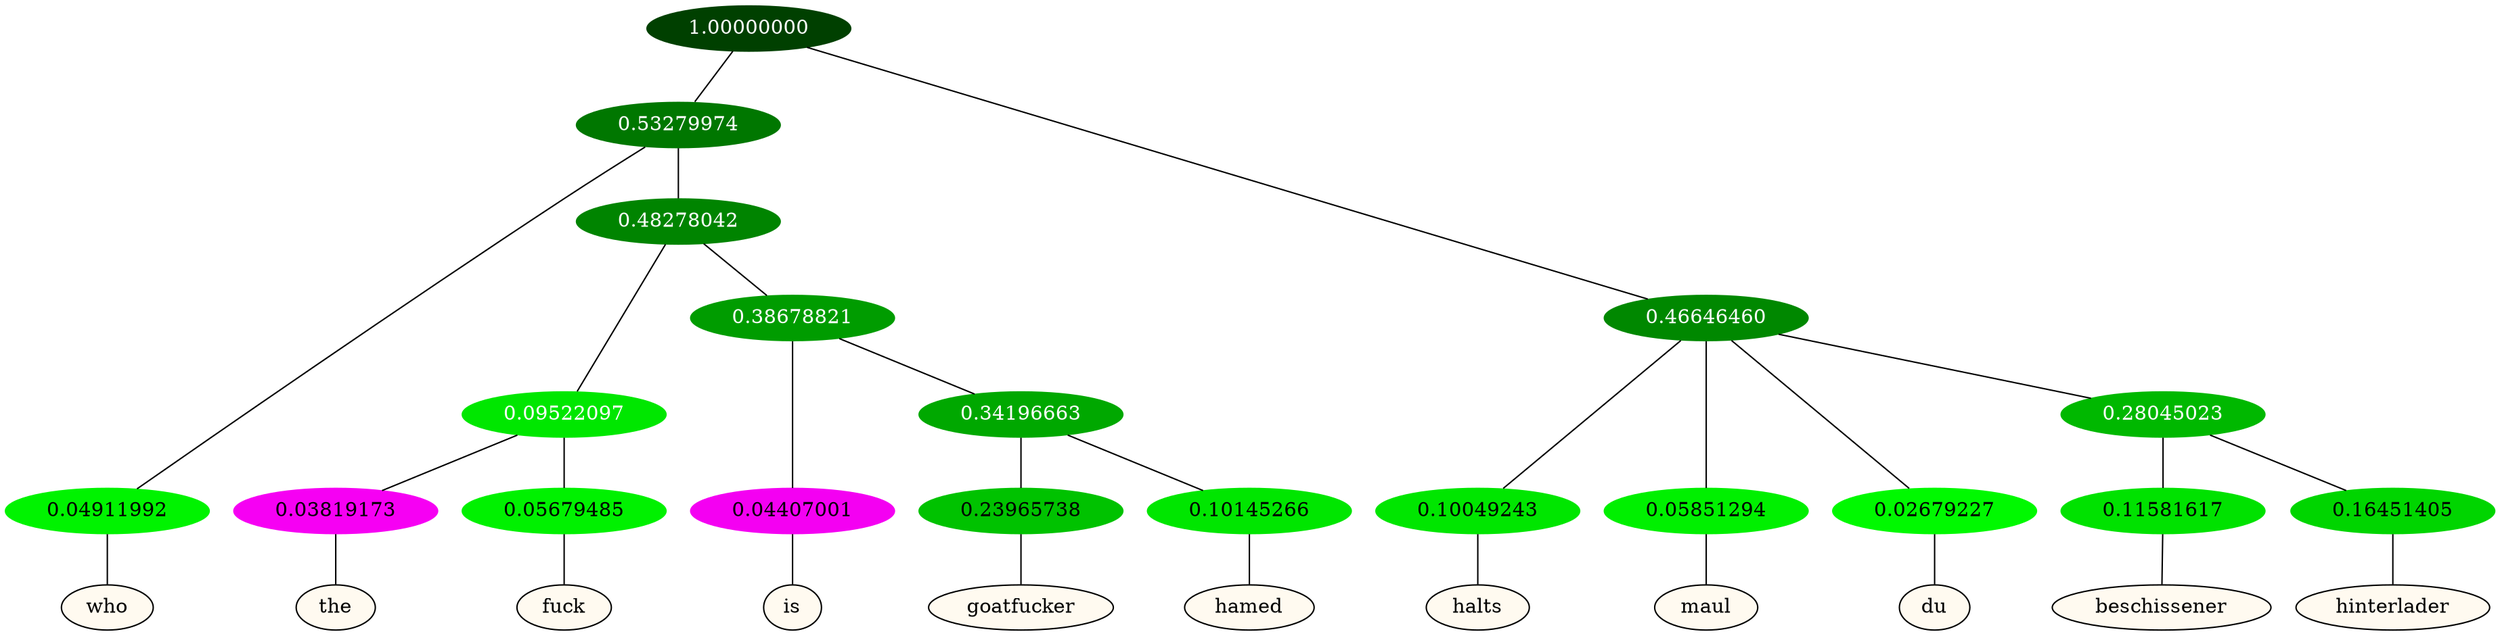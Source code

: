 graph {
	node [format=png height=0.15 nodesep=0.001 ordering=out overlap=prism overlap_scaling=0.01 ranksep=0.001 ratio=0.2 style=filled width=0.15]
	{
		rank=same
		a_w_3 [label=who color=black fillcolor=floralwhite style="filled,solid"]
		a_w_13 [label=the color=black fillcolor=floralwhite style="filled,solid"]
		a_w_14 [label=fuck color=black fillcolor=floralwhite style="filled,solid"]
		a_w_15 [label=is color=black fillcolor=floralwhite style="filled,solid"]
		a_w_17 [label=goatfucker color=black fillcolor=floralwhite style="filled,solid"]
		a_w_18 [label=hamed color=black fillcolor=floralwhite style="filled,solid"]
		a_w_5 [label=halts color=black fillcolor=floralwhite style="filled,solid"]
		a_w_6 [label=maul color=black fillcolor=floralwhite style="filled,solid"]
		a_w_7 [label=du color=black fillcolor=floralwhite style="filled,solid"]
		a_w_11 [label=beschissener color=black fillcolor=floralwhite style="filled,solid"]
		a_w_12 [label=hinterlader color=black fillcolor=floralwhite style="filled,solid"]
	}
	a_n_3 -- a_w_3
	a_n_13 -- a_w_13
	a_n_14 -- a_w_14
	a_n_15 -- a_w_15
	a_n_17 -- a_w_17
	a_n_18 -- a_w_18
	a_n_5 -- a_w_5
	a_n_6 -- a_w_6
	a_n_7 -- a_w_7
	a_n_11 -- a_w_11
	a_n_12 -- a_w_12
	{
		rank=same
		a_n_3 [label=0.04911992 color="0.334 1.000 0.951" fontcolor=black]
		a_n_13 [label=0.03819173 color="0.835 1.000 0.962" fontcolor=black]
		a_n_14 [label=0.05679485 color="0.334 1.000 0.943" fontcolor=black]
		a_n_15 [label=0.04407001 color="0.835 1.000 0.956" fontcolor=black]
		a_n_17 [label=0.23965738 color="0.334 1.000 0.760" fontcolor=black]
		a_n_18 [label=0.10145266 color="0.334 1.000 0.899" fontcolor=black]
		a_n_5 [label=0.10049243 color="0.334 1.000 0.900" fontcolor=black]
		a_n_6 [label=0.05851294 color="0.334 1.000 0.941" fontcolor=black]
		a_n_7 [label=0.02679227 color="0.334 1.000 0.973" fontcolor=black]
		a_n_11 [label=0.11581617 color="0.334 1.000 0.884" fontcolor=black]
		a_n_12 [label=0.16451405 color="0.334 1.000 0.835" fontcolor=black]
	}
	a_n_0 [label=1.00000000 color="0.334 1.000 0.250" fontcolor=grey99]
	a_n_1 [label=0.53279974 color="0.334 1.000 0.467" fontcolor=grey99]
	a_n_0 -- a_n_1
	a_n_2 [label=0.46646460 color="0.334 1.000 0.534" fontcolor=grey99]
	a_n_0 -- a_n_2
	a_n_1 -- a_n_3
	a_n_4 [label=0.48278042 color="0.334 1.000 0.517" fontcolor=grey99]
	a_n_1 -- a_n_4
	a_n_2 -- a_n_5
	a_n_2 -- a_n_6
	a_n_2 -- a_n_7
	a_n_8 [label=0.28045023 color="0.334 1.000 0.720" fontcolor=grey99]
	a_n_2 -- a_n_8
	a_n_9 [label=0.09522097 color="0.334 1.000 0.905" fontcolor=grey99]
	a_n_4 -- a_n_9
	a_n_10 [label=0.38678821 color="0.334 1.000 0.613" fontcolor=grey99]
	a_n_4 -- a_n_10
	a_n_8 -- a_n_11
	a_n_8 -- a_n_12
	a_n_9 -- a_n_13
	a_n_9 -- a_n_14
	a_n_10 -- a_n_15
	a_n_16 [label=0.34196663 color="0.334 1.000 0.658" fontcolor=grey99]
	a_n_10 -- a_n_16
	a_n_16 -- a_n_17
	a_n_16 -- a_n_18
}

